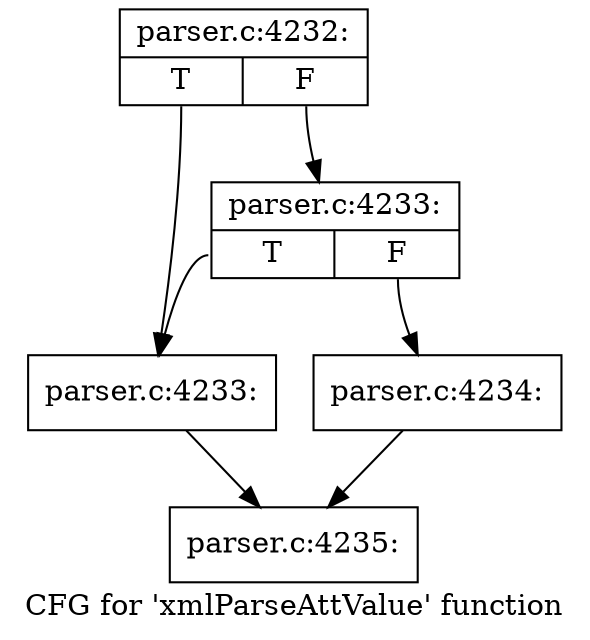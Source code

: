 digraph "CFG for 'xmlParseAttValue' function" {
	label="CFG for 'xmlParseAttValue' function";

	Node0x4117680 [shape=record,label="{parser.c:4232:|{<s0>T|<s1>F}}"];
	Node0x4117680:s0 -> Node0x4354190;
	Node0x4117680:s1 -> Node0x4117760;
	Node0x4117760 [shape=record,label="{parser.c:4233:|{<s0>T|<s1>F}}"];
	Node0x4117760:s0 -> Node0x4354190;
	Node0x4117760:s1 -> Node0x4117710;
	Node0x4354190 [shape=record,label="{parser.c:4233:}"];
	Node0x4354190 -> Node0x4119950;
	Node0x4117710 [shape=record,label="{parser.c:4234:}"];
	Node0x4117710 -> Node0x4119950;
	Node0x4119950 [shape=record,label="{parser.c:4235:}"];
}
